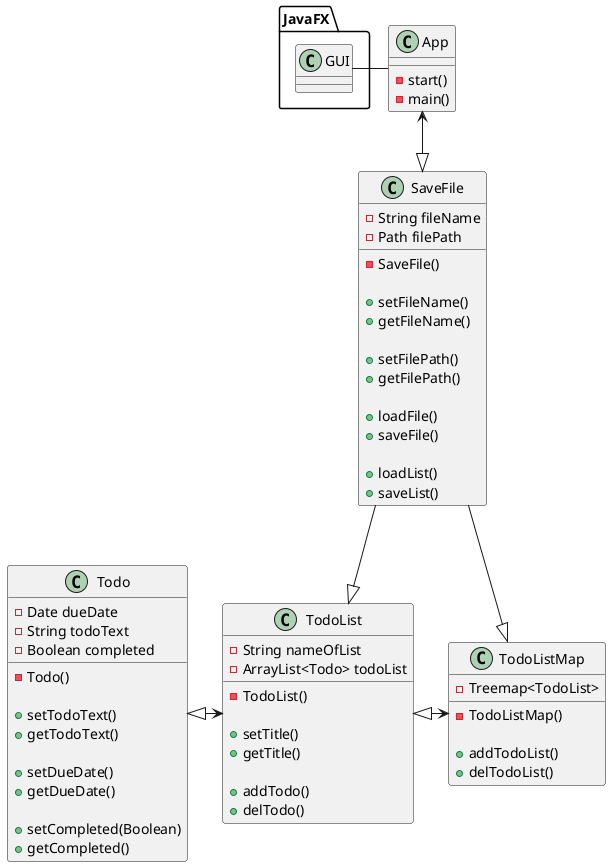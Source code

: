 @startuml
'https://plantuml.com/class-diagram

class App {

    -start()
    -main()
}

class SaveFile {

    -String fileName
    -Path filePath

    -SaveFile()

    +setFileName()
    +getFileName()

    +setFilePath()
    +getFilePath()

    +loadFile()
    +saveFile()

    +loadList()
    +saveList()

}

class TodoListMap {
    -Treemap<TodoList>

    -TodoListMap()

    +addTodoList()
    +delTodoList()
}

class TodoList {
    -String nameOfList
    -ArrayList<Todo> todoList

    -TodoList()

    +setTitle()
    +getTitle()

    +addTodo()
    +delTodo()
}

class Todo {

    -Date dueDate
    -String todoText
    -Boolean completed

    -Todo()

    +setTodoText()
    +getTodoText()

    +setDueDate()
    +getDueDate()

    +setCompleted(Boolean)
    +getCompleted()

}


JavaFX.GUI = App

App <--|> SaveFile
SaveFile --|> TodoListMap
SaveFile --|> TodoList
Todo <|-> TodoList
TodoList <|-> TodoListMap



@enduml